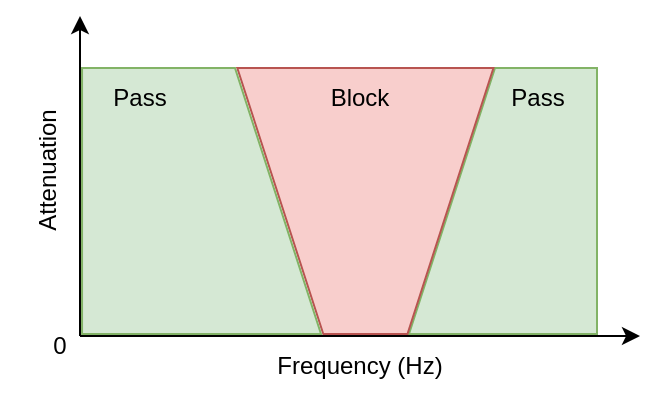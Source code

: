 <mxfile version="20.2.7" type="device"><diagram id="lz21TJQN8Bn_RTYW_u7-" name="Page-1"><mxGraphModel dx="624" dy="372" grid="1" gridSize="10" guides="1" tooltips="1" connect="1" arrows="1" fold="1" page="1" pageScale="1" pageWidth="827" pageHeight="1169" math="0" shadow="0"><root><mxCell id="0"/><mxCell id="1" parent="0"/><mxCell id="LBHt2mJenqAYseAPDTce-1" value="" style="endArrow=classic;html=1;rounded=0;" parent="1" edge="1"><mxGeometry width="50" height="50" relative="1" as="geometry"><mxPoint x="240" y="360" as="sourcePoint"/><mxPoint x="520" y="360" as="targetPoint"/></mxGeometry></mxCell><mxCell id="LBHt2mJenqAYseAPDTce-2" value="" style="endArrow=classic;html=1;rounded=0;" parent="1" edge="1"><mxGeometry width="50" height="50" relative="1" as="geometry"><mxPoint x="240" y="360" as="sourcePoint"/><mxPoint x="240" y="200" as="targetPoint"/></mxGeometry></mxCell><mxCell id="LBHt2mJenqAYseAPDTce-3" value="Frequency (Hz)" style="text;html=1;strokeColor=none;fillColor=none;align=center;verticalAlign=middle;whiteSpace=wrap;rounded=0;" parent="1" vertex="1"><mxGeometry x="240" y="360" width="280" height="30" as="geometry"/></mxCell><mxCell id="LBHt2mJenqAYseAPDTce-11" value="Attenuation" style="text;html=1;strokeColor=none;fillColor=none;align=center;verticalAlign=middle;whiteSpace=wrap;rounded=0;rotation=-90;" parent="1" vertex="1"><mxGeometry x="141" y="262" width="166" height="30" as="geometry"/></mxCell><mxCell id="LBHt2mJenqAYseAPDTce-12" value="0" style="text;html=1;strokeColor=none;fillColor=none;align=center;verticalAlign=middle;whiteSpace=wrap;rounded=0;" parent="1" vertex="1"><mxGeometry x="200" y="350" width="60" height="30" as="geometry"/></mxCell><mxCell id="LBHt2mJenqAYseAPDTce-20" value="" style="shape=manualInput;whiteSpace=wrap;html=1;fillColor=#d5e8d4;size=43;rotation=-90;flipV=0;flipH=1;strokeColor=#82b366;" parent="1" vertex="1"><mxGeometry x="385" y="245.5" width="133" height="94" as="geometry"/></mxCell><mxCell id="LBHt2mJenqAYseAPDTce-22" value="" style="shape=manualInput;whiteSpace=wrap;html=1;fillColor=#f8cecc;size=43;rotation=-90;flipV=1;flipH=0;strokeColor=#b85450;" parent="1" vertex="1"><mxGeometry x="348.37" y="260.62" width="133" height="63.72" as="geometry"/></mxCell><mxCell id="LBHt2mJenqAYseAPDTce-24" value="Pass" style="text;html=1;strokeColor=none;fillColor=none;align=center;verticalAlign=middle;whiteSpace=wrap;rounded=0;" parent="1" vertex="1"><mxGeometry x="439" y="226" width="60" height="30" as="geometry"/></mxCell><mxCell id="pGJJzQNmuhMRERYDbF9w-2" value="" style="shape=manualInput;whiteSpace=wrap;html=1;fillColor=#f8cecc;size=43;rotation=-90;flipV=0;flipH=0;strokeColor=#b85450;strokeWidth=1;perimeterSpacing=0;" parent="1" vertex="1"><mxGeometry x="284" y="260.62" width="133" height="63.72" as="geometry"/></mxCell><mxCell id="pGJJzQNmuhMRERYDbF9w-3" value="" style="rounded=0;whiteSpace=wrap;html=1;strokeColor=none;strokeWidth=1;fillColor=#f8cecc;rotation=90;" parent="1" vertex="1"><mxGeometry x="323.5" y="288" width="111" height="30" as="geometry"/></mxCell><mxCell id="pGJJzQNmuhMRERYDbF9w-4" value="" style="rounded=0;whiteSpace=wrap;html=1;strokeColor=none;strokeWidth=1;fillColor=#f8cecc;rotation=90;" parent="1" vertex="1"><mxGeometry x="328" y="267" width="111" height="30" as="geometry"/></mxCell><mxCell id="LBHt2mJenqAYseAPDTce-23" value="Block" style="text;html=1;strokeColor=none;fillColor=none;align=center;verticalAlign=middle;whiteSpace=wrap;rounded=0;" parent="1" vertex="1"><mxGeometry x="350" y="226" width="60" height="30" as="geometry"/></mxCell><mxCell id="pGJJzQNmuhMRERYDbF9w-5" value="" style="shape=manualInput;whiteSpace=wrap;html=1;fillColor=#d5e8d4;size=43;rotation=-90;flipV=1;flipH=1;strokeColor=#82b366;" parent="1" vertex="1"><mxGeometry x="234.26" y="232.74" width="133" height="119.48" as="geometry"/></mxCell><mxCell id="pGJJzQNmuhMRERYDbF9w-6" value="Pass" style="text;html=1;strokeColor=none;fillColor=none;align=center;verticalAlign=middle;whiteSpace=wrap;rounded=0;" parent="1" vertex="1"><mxGeometry x="240" y="226" width="60" height="30" as="geometry"/></mxCell></root></mxGraphModel></diagram></mxfile>